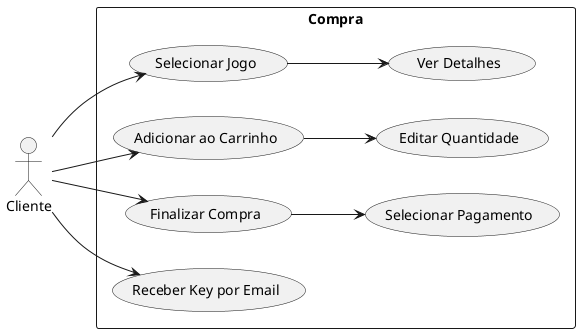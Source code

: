 @startuml processo-compra
left to right direction
actor Cliente

rectangle "Compra" {
  (Selecionar Jogo) --> (Ver Detalhes)
  (Adicionar ao Carrinho) --> (Editar Quantidade)
  (Finalizar Compra) --> (Selecionar Pagamento)
  (Receber Key por Email)

  Cliente --> (Selecionar Jogo)
  Cliente --> (Adicionar ao Carrinho)
  Cliente --> (Finalizar Compra)
  Cliente --> (Receber Key por Email)
}
@enduml